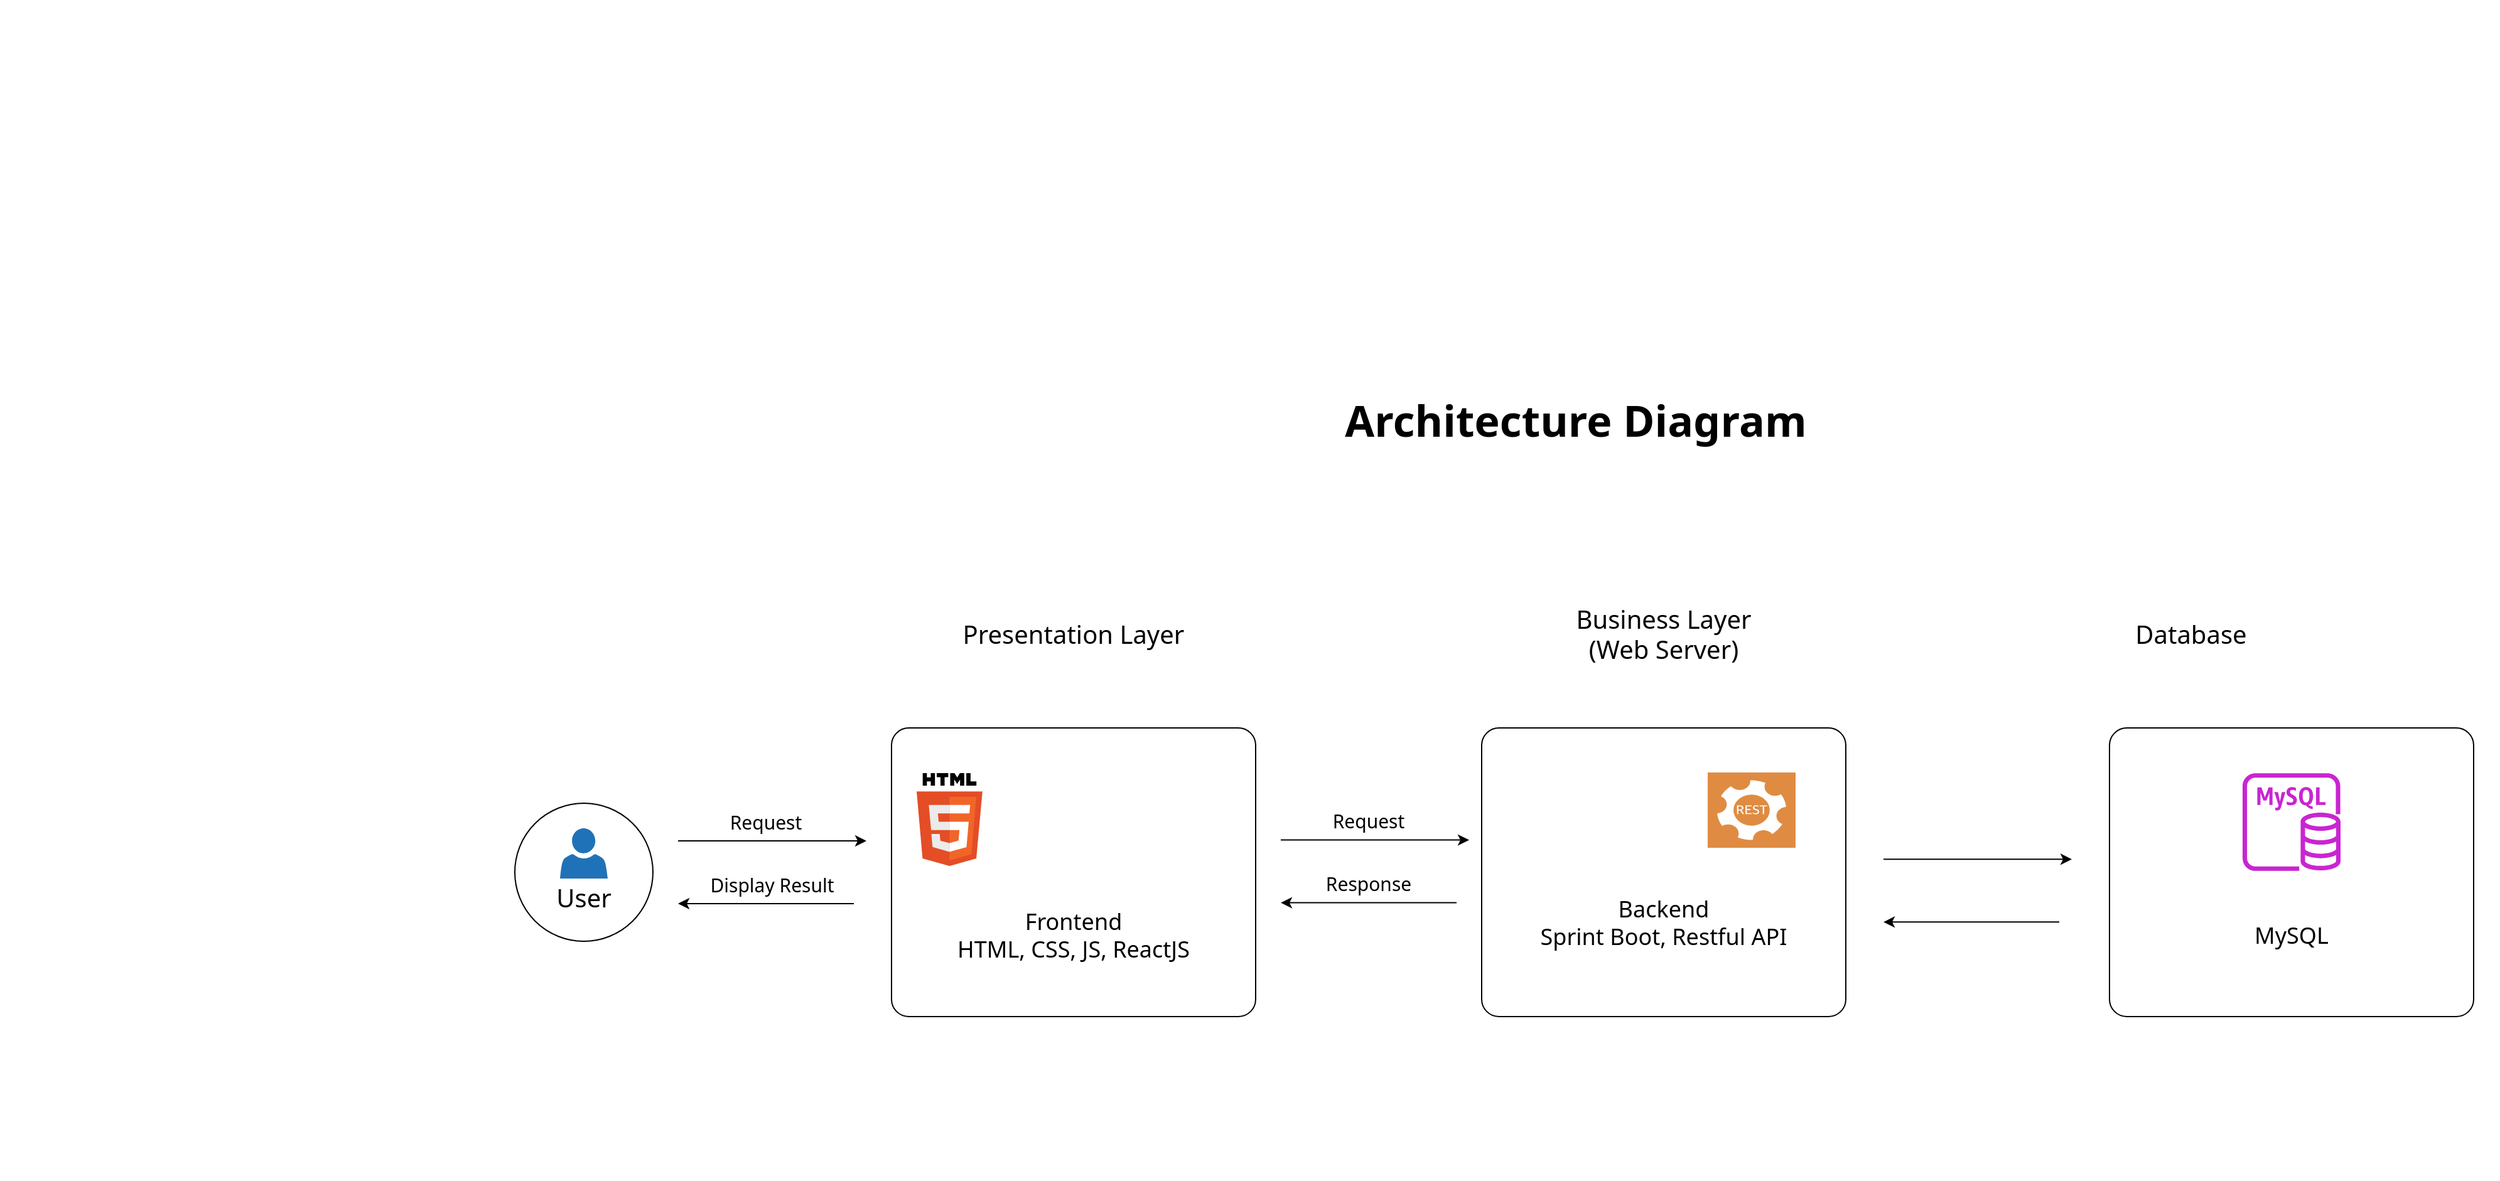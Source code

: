 <mxfile version="22.1.16" type="github">
  <diagram name="Page-1" id="WmGvks6FLcciylAKAkGO">
    <mxGraphModel dx="3050" dy="2577" grid="1" gridSize="10" guides="1" tooltips="1" connect="1" arrows="1" fold="1" page="1" pageScale="1" pageWidth="2000" pageHeight="2000" math="0" shadow="0">
      <root>
        <mxCell id="0" />
        <mxCell id="1" parent="0" />
        <mxCell id="NqZk8pvuNG-N-PUzqOZN-1" value="" style="rounded=1;whiteSpace=wrap;html=1;arcSize=6;" parent="1" vertex="1">
          <mxGeometry x="370" y="200" width="290" height="230" as="geometry" />
        </mxCell>
        <mxCell id="NqZk8pvuNG-N-PUzqOZN-2" value="" style="ellipse;whiteSpace=wrap;html=1;aspect=fixed;" parent="1" vertex="1">
          <mxGeometry x="70" y="260" width="110" height="110" as="geometry" />
        </mxCell>
        <mxCell id="NqZk8pvuNG-N-PUzqOZN-3" value="&lt;font style=&quot;font-size: 20px;&quot; face=&quot;Noto Sans&quot;&gt;User&lt;/font&gt;" style="text;html=1;strokeColor=none;fillColor=none;align=center;verticalAlign=middle;whiteSpace=wrap;rounded=0;" parent="1" vertex="1">
          <mxGeometry x="95" y="320" width="60" height="30" as="geometry" />
        </mxCell>
        <mxCell id="NqZk8pvuNG-N-PUzqOZN-4" value="&lt;font style=&quot;font-size: 20px;&quot; face=&quot;Noto Sans&quot;&gt;Presentation Layer&lt;/font&gt;" style="text;html=1;strokeColor=none;fillColor=none;align=center;verticalAlign=middle;whiteSpace=wrap;rounded=0;" parent="1" vertex="1">
          <mxGeometry x="410" y="110" width="210" height="30" as="geometry" />
        </mxCell>
        <mxCell id="NqZk8pvuNG-N-PUzqOZN-5" value="" style="rounded=1;whiteSpace=wrap;html=1;arcSize=6;" parent="1" vertex="1">
          <mxGeometry x="840" y="200" width="290" height="230" as="geometry" />
        </mxCell>
        <mxCell id="NqZk8pvuNG-N-PUzqOZN-6" value="&lt;font style=&quot;font-size: 20px;&quot; face=&quot;Noto Sans&quot;&gt;Business Layer&lt;br&gt;(Web Server)&lt;/font&gt;" style="text;html=1;strokeColor=none;fillColor=none;align=center;verticalAlign=middle;whiteSpace=wrap;rounded=0;" parent="1" vertex="1">
          <mxGeometry x="880" y="110" width="210" height="30" as="geometry" />
        </mxCell>
        <mxCell id="NqZk8pvuNG-N-PUzqOZN-7" value="" style="rounded=1;whiteSpace=wrap;html=1;arcSize=6;" parent="1" vertex="1">
          <mxGeometry x="1340" y="200" width="290" height="230" as="geometry" />
        </mxCell>
        <mxCell id="NqZk8pvuNG-N-PUzqOZN-8" value="&lt;font face=&quot;Noto Sans&quot;&gt;&lt;span style=&quot;font-size: 20px;&quot;&gt;Database&lt;/span&gt;&lt;/font&gt;" style="text;html=1;strokeColor=none;fillColor=none;align=center;verticalAlign=middle;whiteSpace=wrap;rounded=0;" parent="1" vertex="1">
          <mxGeometry x="1300" y="110" width="210" height="30" as="geometry" />
        </mxCell>
        <mxCell id="NqZk8pvuNG-N-PUzqOZN-9" value="&lt;font style=&quot;font-size: 18px;&quot; face=&quot;Noto Sans&quot;&gt;Frontend&lt;br&gt;HTML, CSS, JS, ReactJS&lt;br&gt;&lt;/font&gt;" style="text;html=1;strokeColor=none;fillColor=none;align=center;verticalAlign=middle;whiteSpace=wrap;rounded=0;" parent="1" vertex="1">
          <mxGeometry x="410" y="350" width="210" height="30" as="geometry" />
        </mxCell>
        <mxCell id="NqZk8pvuNG-N-PUzqOZN-11" value="&lt;font style=&quot;font-size: 18px;&quot; face=&quot;Noto Sans&quot;&gt;Backend&lt;br&gt;Sprint Boot, Restful API&lt;br&gt;&lt;/font&gt;" style="text;html=1;strokeColor=none;fillColor=none;align=center;verticalAlign=middle;whiteSpace=wrap;rounded=0;" parent="1" vertex="1">
          <mxGeometry x="880" y="340" width="210" height="30" as="geometry" />
        </mxCell>
        <mxCell id="NqZk8pvuNG-N-PUzqOZN-12" value="&lt;font style=&quot;font-size: 18px;&quot; face=&quot;Noto Sans&quot;&gt;MySQL&lt;br&gt;&lt;/font&gt;" style="text;html=1;strokeColor=none;fillColor=none;align=center;verticalAlign=middle;whiteSpace=wrap;rounded=0;" parent="1" vertex="1">
          <mxGeometry x="1380" y="350" width="210" height="30" as="geometry" />
        </mxCell>
        <mxCell id="NqZk8pvuNG-N-PUzqOZN-13" value="" style="endArrow=classic;html=1;rounded=0;" parent="1" edge="1">
          <mxGeometry width="50" height="50" relative="1" as="geometry">
            <mxPoint x="200" y="290" as="sourcePoint" />
            <mxPoint x="350" y="290" as="targetPoint" />
          </mxGeometry>
        </mxCell>
        <mxCell id="NqZk8pvuNG-N-PUzqOZN-14" value="" style="endArrow=classic;html=1;rounded=0;" parent="1" edge="1">
          <mxGeometry width="50" height="50" relative="1" as="geometry">
            <mxPoint x="340" y="340" as="sourcePoint" />
            <mxPoint x="200" y="340" as="targetPoint" />
          </mxGeometry>
        </mxCell>
        <mxCell id="NqZk8pvuNG-N-PUzqOZN-15" value="&lt;font style=&quot;font-size: 15px;&quot; face=&quot;Noto Sans&quot;&gt;Request&lt;/font&gt;" style="text;html=1;strokeColor=none;fillColor=none;align=center;verticalAlign=middle;whiteSpace=wrap;rounded=0;" parent="1" vertex="1">
          <mxGeometry x="240" y="260" width="60" height="30" as="geometry" />
        </mxCell>
        <mxCell id="NqZk8pvuNG-N-PUzqOZN-16" value="&lt;font face=&quot;Noto Sans&quot;&gt;&lt;span style=&quot;font-size: 15px;&quot;&gt;Display Result&lt;/span&gt;&lt;/font&gt;" style="text;html=1;strokeColor=none;fillColor=none;align=center;verticalAlign=middle;whiteSpace=wrap;rounded=0;" parent="1" vertex="1">
          <mxGeometry x="210" y="310" width="130" height="30" as="geometry" />
        </mxCell>
        <mxCell id="NqZk8pvuNG-N-PUzqOZN-17" value="" style="endArrow=classic;html=1;rounded=0;" parent="1" edge="1">
          <mxGeometry width="50" height="50" relative="1" as="geometry">
            <mxPoint x="680" y="289.31" as="sourcePoint" />
            <mxPoint x="830" y="289.31" as="targetPoint" />
          </mxGeometry>
        </mxCell>
        <mxCell id="NqZk8pvuNG-N-PUzqOZN-18" value="" style="endArrow=classic;html=1;rounded=0;" parent="1" edge="1">
          <mxGeometry width="50" height="50" relative="1" as="geometry">
            <mxPoint x="820" y="339.31" as="sourcePoint" />
            <mxPoint x="680" y="339.31" as="targetPoint" />
          </mxGeometry>
        </mxCell>
        <mxCell id="NqZk8pvuNG-N-PUzqOZN-19" value="&lt;font style=&quot;font-size: 15px;&quot; face=&quot;Noto Sans&quot;&gt;Request&lt;/font&gt;" style="text;html=1;strokeColor=none;fillColor=none;align=center;verticalAlign=middle;whiteSpace=wrap;rounded=0;" parent="1" vertex="1">
          <mxGeometry x="720" y="259.31" width="60" height="30" as="geometry" />
        </mxCell>
        <mxCell id="NqZk8pvuNG-N-PUzqOZN-20" value="&lt;font face=&quot;Noto Sans&quot;&gt;&lt;span style=&quot;font-size: 15px;&quot;&gt;Response&lt;/span&gt;&lt;/font&gt;" style="text;html=1;strokeColor=none;fillColor=none;align=center;verticalAlign=middle;whiteSpace=wrap;rounded=0;" parent="1" vertex="1">
          <mxGeometry x="720" y="309.31" width="60" height="30" as="geometry" />
        </mxCell>
        <mxCell id="NqZk8pvuNG-N-PUzqOZN-21" value="" style="endArrow=classic;html=1;rounded=0;" parent="1" edge="1">
          <mxGeometry width="50" height="50" relative="1" as="geometry">
            <mxPoint x="1160" y="304.66" as="sourcePoint" />
            <mxPoint x="1310" y="304.66" as="targetPoint" />
          </mxGeometry>
        </mxCell>
        <mxCell id="NqZk8pvuNG-N-PUzqOZN-22" value="" style="endArrow=classic;html=1;rounded=0;" parent="1" edge="1">
          <mxGeometry width="50" height="50" relative="1" as="geometry">
            <mxPoint x="1300" y="354.66" as="sourcePoint" />
            <mxPoint x="1160" y="354.66" as="targetPoint" />
          </mxGeometry>
        </mxCell>
        <mxCell id="NqZk8pvuNG-N-PUzqOZN-27" value="" style="sketch=0;pointerEvents=1;shadow=0;dashed=0;html=1;strokeColor=none;labelPosition=center;verticalLabelPosition=bottom;verticalAlign=top;outlineConnect=0;align=center;shape=mxgraph.office.users.user;fillColor=#2072B8;" parent="1" vertex="1">
          <mxGeometry x="106" y="280" width="38" height="40" as="geometry" />
        </mxCell>
        <mxCell id="NqZk8pvuNG-N-PUzqOZN-28" value="" style="dashed=0;outlineConnect=0;html=1;align=center;labelPosition=center;verticalLabelPosition=bottom;verticalAlign=top;shape=mxgraph.weblogos.html5" parent="1" vertex="1">
          <mxGeometry x="390" y="236" width="52.4" height="74" as="geometry" />
        </mxCell>
        <mxCell id="NqZk8pvuNG-N-PUzqOZN-29" value="" style="shape=image;html=1;verticalAlign=top;verticalLabelPosition=bottom;labelBackgroundColor=#ffffff;imageAspect=0;aspect=fixed;image=https://cdn0.iconfinder.com/data/icons/long-shadow-web-icons/512/javascript-128.png" parent="1" vertex="1">
          <mxGeometry x="460" y="239" width="68" height="68" as="geometry" />
        </mxCell>
        <mxCell id="NqZk8pvuNG-N-PUzqOZN-30" value="" style="shape=image;html=1;verticalAlign=top;verticalLabelPosition=bottom;labelBackgroundColor=#ffffff;imageAspect=0;aspect=fixed;image=https://cdn2.iconfinder.com/data/icons/boxicons-logos/24/bxl-spring-boot-128.png" parent="1" vertex="1">
          <mxGeometry x="880" y="231" width="69" height="69" as="geometry" />
        </mxCell>
        <mxCell id="NqZk8pvuNG-N-PUzqOZN-31" value="" style="sketch=0;pointerEvents=1;shadow=0;dashed=0;html=1;strokeColor=none;fillColor=#DF8C42;labelPosition=center;verticalLabelPosition=bottom;verticalAlign=top;align=center;outlineConnect=0;shape=mxgraph.veeam2.restful_api;" parent="1" vertex="1">
          <mxGeometry x="1020" y="235.5" width="70" height="60" as="geometry" />
        </mxCell>
        <mxCell id="NqZk8pvuNG-N-PUzqOZN-32" value="" style="sketch=0;outlineConnect=0;fontColor=#232F3E;gradientColor=none;fillColor=#C925D1;strokeColor=none;dashed=0;verticalLabelPosition=bottom;verticalAlign=top;align=center;html=1;fontSize=12;fontStyle=0;aspect=fixed;pointerEvents=1;shape=mxgraph.aws4.rds_mysql_instance;" parent="1" vertex="1">
          <mxGeometry x="1446" y="236" width="78" height="78" as="geometry" />
        </mxCell>
        <mxCell id="NqZk8pvuNG-N-PUzqOZN-33" value="&lt;font style=&quot;&quot; face=&quot;Noto Sans&quot;&gt;&lt;font style=&quot;font-size: 34px;&quot;&gt;&lt;b&gt;Architecture Diagram&lt;/b&gt;&lt;/font&gt;&lt;br&gt;&lt;/font&gt;" style="text;html=1;strokeColor=none;fillColor=none;align=center;verticalAlign=middle;whiteSpace=wrap;rounded=0;" parent="1" vertex="1">
          <mxGeometry x="690.75" y="-60" width="447.5" height="30" as="geometry" />
        </mxCell>
        <mxCell id="NqZk8pvuNG-N-PUzqOZN-34" value="" style="rounded=0;whiteSpace=wrap;html=1;fillColor=none;strokeColor=none;" parent="1" vertex="1">
          <mxGeometry x="-100" y="-230" width="1750" height="790" as="geometry" />
        </mxCell>
        <mxCell id="spjmdUp3OOy4evPcyBsq-1" value="" style="rounded=0;whiteSpace=wrap;html=1;fillColor=none;strokeColor=none;" parent="1" vertex="1">
          <mxGeometry x="-280" y="-350" width="1750" height="790" as="geometry" />
        </mxCell>
        <mxCell id="spjmdUp3OOy4evPcyBsq-2" value="" style="rounded=0;whiteSpace=wrap;html=1;fillColor=none;strokeColor=none;" parent="1" vertex="1">
          <mxGeometry x="-340" y="-380" width="1750" height="790" as="geometry" />
        </mxCell>
      </root>
    </mxGraphModel>
  </diagram>
</mxfile>
